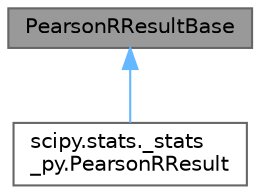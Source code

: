 digraph "PearsonRResultBase"
{
 // LATEX_PDF_SIZE
  bgcolor="transparent";
  edge [fontname=Helvetica,fontsize=10,labelfontname=Helvetica,labelfontsize=10];
  node [fontname=Helvetica,fontsize=10,shape=box,height=0.2,width=0.4];
  Node1 [id="Node000001",label="PearsonRResultBase",height=0.2,width=0.4,color="gray40", fillcolor="grey60", style="filled", fontcolor="black",tooltip=" "];
  Node1 -> Node2 [id="edge1_Node000001_Node000002",dir="back",color="steelblue1",style="solid",tooltip=" "];
  Node2 [id="Node000002",label="scipy.stats._stats\l_py.PearsonRResult",height=0.2,width=0.4,color="gray40", fillcolor="white", style="filled",URL="$d7/dab/classscipy_1_1stats_1_1__stats__py_1_1PearsonRResult.html",tooltip=" "];
}
